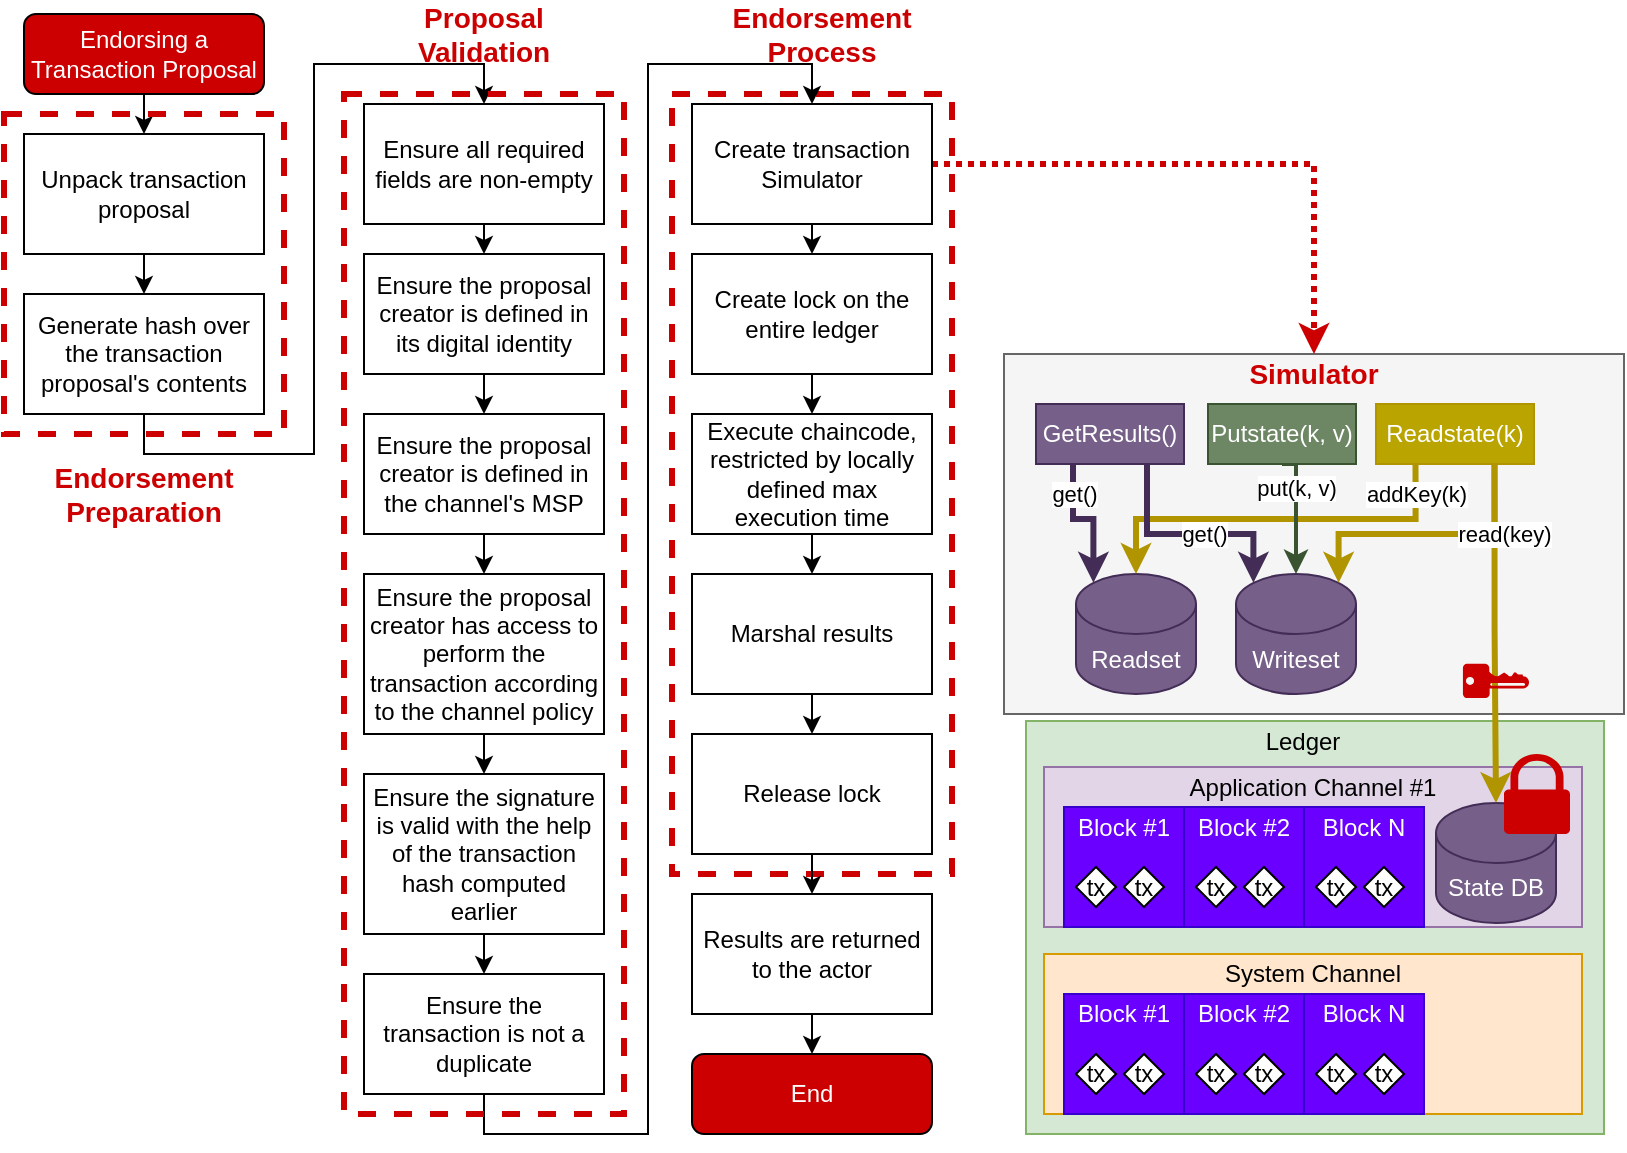 <mxfile version="14.4.4" type="device"><diagram id="8YVfL9450jRgP__wiRYF" name="Page-1"><mxGraphModel dx="2062" dy="1052" grid="1" gridSize="10" guides="1" tooltips="1" connect="1" arrows="1" fold="1" page="1" pageScale="1" pageWidth="827" pageHeight="1169" math="0" shadow="0"><root><mxCell id="0"/><mxCell id="1" parent="0"/><mxCell id="V6wbM7mD9cQXwJE0Kxsx-82" value="" style="rounded=0;whiteSpace=wrap;html=1;fillColor=none;dashed=1;strokeWidth=3;strokeColor=#CC0000;" vertex="1" parent="1"><mxGeometry x="344" y="50" width="140" height="390" as="geometry"/></mxCell><mxCell id="V6wbM7mD9cQXwJE0Kxsx-145" value="" style="rounded=0;whiteSpace=wrap;html=1;strokeColor=#666666;strokeWidth=1;fillColor=#f5f5f5;fontColor=#333333;" vertex="1" parent="1"><mxGeometry x="510" y="180" width="310" height="180" as="geometry"/></mxCell><mxCell id="V6wbM7mD9cQXwJE0Kxsx-62" style="edgeStyle=orthogonalEdgeStyle;rounded=0;orthogonalLoop=1;jettySize=auto;html=1;exitX=0.5;exitY=1;exitDx=0;exitDy=0;entryX=0.5;entryY=0;entryDx=0;entryDy=0;" edge="1" parent="1" source="V6wbM7mD9cQXwJE0Kxsx-4" target="V6wbM7mD9cQXwJE0Kxsx-45"><mxGeometry relative="1" as="geometry"/></mxCell><mxCell id="V6wbM7mD9cQXwJE0Kxsx-4" value="Endorsing a Transaction Proposal" style="rounded=1;whiteSpace=wrap;html=1;fillColor=#CC0000;fontColor=#FFFFFF;" vertex="1" parent="1"><mxGeometry x="20" y="10" width="120" height="40" as="geometry"/></mxCell><mxCell id="V6wbM7mD9cQXwJE0Kxsx-63" style="edgeStyle=orthogonalEdgeStyle;rounded=0;orthogonalLoop=1;jettySize=auto;html=1;exitX=0.5;exitY=1;exitDx=0;exitDy=0;entryX=0.5;entryY=0;entryDx=0;entryDy=0;" edge="1" parent="1" source="V6wbM7mD9cQXwJE0Kxsx-45" target="V6wbM7mD9cQXwJE0Kxsx-46"><mxGeometry relative="1" as="geometry"/></mxCell><mxCell id="V6wbM7mD9cQXwJE0Kxsx-45" value="Unpack transaction proposal" style="rounded=0;whiteSpace=wrap;html=1;" vertex="1" parent="1"><mxGeometry x="20" y="70" width="120" height="60" as="geometry"/></mxCell><mxCell id="V6wbM7mD9cQXwJE0Kxsx-64" style="edgeStyle=orthogonalEdgeStyle;rounded=0;orthogonalLoop=1;jettySize=auto;html=1;exitX=0.5;exitY=1;exitDx=0;exitDy=0;entryX=0.5;entryY=0;entryDx=0;entryDy=0;" edge="1" parent="1" source="V6wbM7mD9cQXwJE0Kxsx-46" target="V6wbM7mD9cQXwJE0Kxsx-47"><mxGeometry relative="1" as="geometry"/></mxCell><mxCell id="V6wbM7mD9cQXwJE0Kxsx-46" value="Generate hash over the transaction proposal's contents" style="rounded=0;whiteSpace=wrap;html=1;" vertex="1" parent="1"><mxGeometry x="20" y="150" width="120" height="60" as="geometry"/></mxCell><mxCell id="V6wbM7mD9cQXwJE0Kxsx-65" style="edgeStyle=orthogonalEdgeStyle;rounded=0;orthogonalLoop=1;jettySize=auto;html=1;exitX=0.5;exitY=1;exitDx=0;exitDy=0;entryX=0.5;entryY=0;entryDx=0;entryDy=0;" edge="1" parent="1" source="V6wbM7mD9cQXwJE0Kxsx-47" target="V6wbM7mD9cQXwJE0Kxsx-48"><mxGeometry relative="1" as="geometry"/></mxCell><mxCell id="V6wbM7mD9cQXwJE0Kxsx-47" value="Ensure all required fields are non-empty" style="rounded=0;whiteSpace=wrap;html=1;" vertex="1" parent="1"><mxGeometry x="190" y="55" width="120" height="60" as="geometry"/></mxCell><mxCell id="V6wbM7mD9cQXwJE0Kxsx-66" style="edgeStyle=orthogonalEdgeStyle;rounded=0;orthogonalLoop=1;jettySize=auto;html=1;exitX=0.5;exitY=1;exitDx=0;exitDy=0;entryX=0.5;entryY=0;entryDx=0;entryDy=0;" edge="1" parent="1" source="V6wbM7mD9cQXwJE0Kxsx-48" target="V6wbM7mD9cQXwJE0Kxsx-49"><mxGeometry relative="1" as="geometry"/></mxCell><mxCell id="V6wbM7mD9cQXwJE0Kxsx-48" value="Ensure the proposal creator is defined in its digital identity" style="rounded=0;whiteSpace=wrap;html=1;" vertex="1" parent="1"><mxGeometry x="190" y="130" width="120" height="60" as="geometry"/></mxCell><mxCell id="V6wbM7mD9cQXwJE0Kxsx-67" style="edgeStyle=orthogonalEdgeStyle;rounded=0;orthogonalLoop=1;jettySize=auto;html=1;exitX=0.5;exitY=1;exitDx=0;exitDy=0;entryX=0.5;entryY=0;entryDx=0;entryDy=0;" edge="1" parent="1" source="V6wbM7mD9cQXwJE0Kxsx-49" target="V6wbM7mD9cQXwJE0Kxsx-50"><mxGeometry relative="1" as="geometry"/></mxCell><mxCell id="V6wbM7mD9cQXwJE0Kxsx-49" value="Ensure the proposal creator is defined in the channel's MSP" style="rounded=0;whiteSpace=wrap;html=1;" vertex="1" parent="1"><mxGeometry x="190" y="210" width="120" height="60" as="geometry"/></mxCell><mxCell id="V6wbM7mD9cQXwJE0Kxsx-68" style="edgeStyle=orthogonalEdgeStyle;rounded=0;orthogonalLoop=1;jettySize=auto;html=1;exitX=0.5;exitY=1;exitDx=0;exitDy=0;entryX=0.5;entryY=0;entryDx=0;entryDy=0;" edge="1" parent="1" source="V6wbM7mD9cQXwJE0Kxsx-50" target="V6wbM7mD9cQXwJE0Kxsx-51"><mxGeometry relative="1" as="geometry"/></mxCell><mxCell id="V6wbM7mD9cQXwJE0Kxsx-50" value="Ensure the proposal creator has access to perform the transaction according to the channel policy" style="rounded=0;whiteSpace=wrap;html=1;" vertex="1" parent="1"><mxGeometry x="190" y="290" width="120" height="80" as="geometry"/></mxCell><mxCell id="V6wbM7mD9cQXwJE0Kxsx-69" style="edgeStyle=orthogonalEdgeStyle;rounded=0;orthogonalLoop=1;jettySize=auto;html=1;exitX=0.5;exitY=1;exitDx=0;exitDy=0;entryX=0.5;entryY=0;entryDx=0;entryDy=0;" edge="1" parent="1" source="V6wbM7mD9cQXwJE0Kxsx-51" target="V6wbM7mD9cQXwJE0Kxsx-52"><mxGeometry relative="1" as="geometry"/></mxCell><mxCell id="V6wbM7mD9cQXwJE0Kxsx-51" value="Ensure the signature is valid with the help of the transaction hash computed earlier" style="rounded=0;whiteSpace=wrap;html=1;" vertex="1" parent="1"><mxGeometry x="190" y="390" width="120" height="80" as="geometry"/></mxCell><mxCell id="V6wbM7mD9cQXwJE0Kxsx-70" style="edgeStyle=orthogonalEdgeStyle;rounded=0;orthogonalLoop=1;jettySize=auto;html=1;exitX=0.5;exitY=1;exitDx=0;exitDy=0;entryX=0.5;entryY=0;entryDx=0;entryDy=0;" edge="1" parent="1" source="V6wbM7mD9cQXwJE0Kxsx-52" target="V6wbM7mD9cQXwJE0Kxsx-53"><mxGeometry relative="1" as="geometry"/></mxCell><mxCell id="V6wbM7mD9cQXwJE0Kxsx-52" value="Ensure the transaction is not a duplicate" style="rounded=0;whiteSpace=wrap;html=1;" vertex="1" parent="1"><mxGeometry x="190" y="490" width="120" height="60" as="geometry"/></mxCell><mxCell id="V6wbM7mD9cQXwJE0Kxsx-71" style="edgeStyle=orthogonalEdgeStyle;rounded=0;orthogonalLoop=1;jettySize=auto;html=1;exitX=0.5;exitY=1;exitDx=0;exitDy=0;entryX=0.5;entryY=0;entryDx=0;entryDy=0;" edge="1" parent="1" source="V6wbM7mD9cQXwJE0Kxsx-53" target="V6wbM7mD9cQXwJE0Kxsx-54"><mxGeometry relative="1" as="geometry"/></mxCell><mxCell id="V6wbM7mD9cQXwJE0Kxsx-164" style="edgeStyle=orthogonalEdgeStyle;rounded=0;orthogonalLoop=1;jettySize=auto;html=1;exitX=1;exitY=0.5;exitDx=0;exitDy=0;entryX=0.5;entryY=0;entryDx=0;entryDy=0;strokeWidth=3;dashed=1;dashPattern=1 1;strokeColor=#CC0000;" edge="1" parent="1" source="V6wbM7mD9cQXwJE0Kxsx-53" target="V6wbM7mD9cQXwJE0Kxsx-146"><mxGeometry relative="1" as="geometry"/></mxCell><mxCell id="V6wbM7mD9cQXwJE0Kxsx-53" value="Create transaction Simulator" style="rounded=0;whiteSpace=wrap;html=1;" vertex="1" parent="1"><mxGeometry x="354" y="55" width="120" height="60" as="geometry"/></mxCell><mxCell id="V6wbM7mD9cQXwJE0Kxsx-72" style="edgeStyle=orthogonalEdgeStyle;rounded=0;orthogonalLoop=1;jettySize=auto;html=1;exitX=0.5;exitY=1;exitDx=0;exitDy=0;entryX=0.5;entryY=0;entryDx=0;entryDy=0;" edge="1" parent="1" source="V6wbM7mD9cQXwJE0Kxsx-54" target="V6wbM7mD9cQXwJE0Kxsx-55"><mxGeometry relative="1" as="geometry"/></mxCell><mxCell id="V6wbM7mD9cQXwJE0Kxsx-54" value="Create lock on the entire ledger" style="rounded=0;whiteSpace=wrap;html=1;" vertex="1" parent="1"><mxGeometry x="354" y="130" width="120" height="60" as="geometry"/></mxCell><mxCell id="V6wbM7mD9cQXwJE0Kxsx-73" style="edgeStyle=orthogonalEdgeStyle;rounded=0;orthogonalLoop=1;jettySize=auto;html=1;exitX=0.5;exitY=1;exitDx=0;exitDy=0;entryX=0.5;entryY=0;entryDx=0;entryDy=0;" edge="1" parent="1" source="V6wbM7mD9cQXwJE0Kxsx-55" target="V6wbM7mD9cQXwJE0Kxsx-57"><mxGeometry relative="1" as="geometry"/></mxCell><mxCell id="V6wbM7mD9cQXwJE0Kxsx-55" value="Execute chaincode, restricted by locally defined max execution time" style="rounded=0;whiteSpace=wrap;html=1;" vertex="1" parent="1"><mxGeometry x="354" y="210" width="120" height="60" as="geometry"/></mxCell><mxCell id="V6wbM7mD9cQXwJE0Kxsx-74" style="edgeStyle=orthogonalEdgeStyle;rounded=0;orthogonalLoop=1;jettySize=auto;html=1;exitX=0.5;exitY=1;exitDx=0;exitDy=0;entryX=0.5;entryY=0;entryDx=0;entryDy=0;" edge="1" parent="1" source="V6wbM7mD9cQXwJE0Kxsx-56" target="V6wbM7mD9cQXwJE0Kxsx-58"><mxGeometry relative="1" as="geometry"/></mxCell><mxCell id="V6wbM7mD9cQXwJE0Kxsx-56" value="Release lock" style="rounded=0;whiteSpace=wrap;html=1;" vertex="1" parent="1"><mxGeometry x="354" y="370" width="120" height="60" as="geometry"/></mxCell><mxCell id="V6wbM7mD9cQXwJE0Kxsx-75" style="edgeStyle=orthogonalEdgeStyle;rounded=0;orthogonalLoop=1;jettySize=auto;html=1;exitX=0.5;exitY=1;exitDx=0;exitDy=0;entryX=0.5;entryY=0;entryDx=0;entryDy=0;" edge="1" parent="1" source="V6wbM7mD9cQXwJE0Kxsx-57" target="V6wbM7mD9cQXwJE0Kxsx-56"><mxGeometry relative="1" as="geometry"/></mxCell><mxCell id="V6wbM7mD9cQXwJE0Kxsx-57" value="Marshal results" style="rounded=0;whiteSpace=wrap;html=1;" vertex="1" parent="1"><mxGeometry x="354" y="290" width="120" height="60" as="geometry"/></mxCell><mxCell id="V6wbM7mD9cQXwJE0Kxsx-77" style="edgeStyle=orthogonalEdgeStyle;rounded=0;orthogonalLoop=1;jettySize=auto;html=1;exitX=0.5;exitY=1;exitDx=0;exitDy=0;entryX=0.5;entryY=0;entryDx=0;entryDy=0;" edge="1" parent="1" source="V6wbM7mD9cQXwJE0Kxsx-58" target="V6wbM7mD9cQXwJE0Kxsx-76"><mxGeometry relative="1" as="geometry"/></mxCell><mxCell id="V6wbM7mD9cQXwJE0Kxsx-58" value="Results are returned to the actor" style="rounded=0;whiteSpace=wrap;html=1;" vertex="1" parent="1"><mxGeometry x="354" y="450" width="120" height="60" as="geometry"/></mxCell><mxCell id="V6wbM7mD9cQXwJE0Kxsx-76" value="End" style="rounded=1;whiteSpace=wrap;html=1;fillColor=#CC0000;fontColor=#FFFFFF;" vertex="1" parent="1"><mxGeometry x="354" y="530" width="120" height="40" as="geometry"/></mxCell><mxCell id="V6wbM7mD9cQXwJE0Kxsx-78" value="" style="rounded=0;whiteSpace=wrap;html=1;fillColor=none;dashed=1;strokeWidth=3;strokeColor=#CC0000;" vertex="1" parent="1"><mxGeometry x="10" y="60" width="140" height="160" as="geometry"/></mxCell><mxCell id="V6wbM7mD9cQXwJE0Kxsx-79" value="&lt;b&gt;&lt;font style=&quot;font-size: 14px&quot; color=&quot;#cc0000&quot;&gt;Endorsement Preparation&lt;/font&gt;&lt;/b&gt;" style="text;html=1;strokeColor=none;fillColor=none;align=center;verticalAlign=middle;whiteSpace=wrap;rounded=0;dashed=1;" vertex="1" parent="1"><mxGeometry x="15" y="240" width="130" height="20" as="geometry"/></mxCell><mxCell id="V6wbM7mD9cQXwJE0Kxsx-80" value="" style="rounded=0;whiteSpace=wrap;html=1;fillColor=none;dashed=1;strokeWidth=3;strokeColor=#CC0000;" vertex="1" parent="1"><mxGeometry x="180" y="50" width="140" height="510" as="geometry"/></mxCell><mxCell id="V6wbM7mD9cQXwJE0Kxsx-81" value="&lt;b&gt;&lt;font style=&quot;font-size: 14px&quot; color=&quot;#cc0000&quot;&gt;Proposal Validation&lt;/font&gt;&lt;/b&gt;" style="text;html=1;strokeColor=none;fillColor=none;align=center;verticalAlign=middle;whiteSpace=wrap;rounded=0;dashed=1;" vertex="1" parent="1"><mxGeometry x="185" y="10" width="130" height="20" as="geometry"/></mxCell><mxCell id="V6wbM7mD9cQXwJE0Kxsx-83" value="&lt;b&gt;&lt;font style=&quot;font-size: 14px&quot; color=&quot;#cc0000&quot;&gt;Endorsement Process&lt;/font&gt;&lt;/b&gt;" style="text;html=1;strokeColor=none;fillColor=none;align=center;verticalAlign=middle;whiteSpace=wrap;rounded=0;dashed=1;" vertex="1" parent="1"><mxGeometry x="354" y="10" width="130" height="20" as="geometry"/></mxCell><mxCell id="V6wbM7mD9cQXwJE0Kxsx-84" value="" style="rounded=0;whiteSpace=wrap;html=1;fillColor=#d5e8d4;strokeColor=#82b366;" vertex="1" parent="1"><mxGeometry x="521" y="363.5" width="289" height="206.5" as="geometry"/></mxCell><mxCell id="V6wbM7mD9cQXwJE0Kxsx-85" value="" style="rounded=0;whiteSpace=wrap;html=1;strokeColor=#d79b00;fillColor=#ffe6cc;" vertex="1" parent="1"><mxGeometry x="530" y="480" width="269" height="80" as="geometry"/></mxCell><mxCell id="V6wbM7mD9cQXwJE0Kxsx-86" value="System Channel" style="text;html=1;strokeColor=none;fillColor=none;align=center;verticalAlign=middle;whiteSpace=wrap;rounded=0;" vertex="1" parent="1"><mxGeometry x="530" y="480" width="269" height="20" as="geometry"/></mxCell><mxCell id="V6wbM7mD9cQXwJE0Kxsx-87" value="" style="rounded=0;whiteSpace=wrap;html=1;fillColor=#6a00ff;strokeColor=#3700CC;fontColor=#ffffff;" vertex="1" parent="1"><mxGeometry x="540" y="500" width="60" height="60" as="geometry"/></mxCell><mxCell id="V6wbM7mD9cQXwJE0Kxsx-88" value="Block #1" style="text;html=1;strokeColor=none;fillColor=none;align=center;verticalAlign=middle;whiteSpace=wrap;rounded=0;fontColor=#FFFFFF;" vertex="1" parent="1"><mxGeometry x="540" y="500" width="60" height="20" as="geometry"/></mxCell><mxCell id="V6wbM7mD9cQXwJE0Kxsx-89" value="tx" style="rhombus;whiteSpace=wrap;html=1;" vertex="1" parent="1"><mxGeometry x="546" y="530" width="20" height="20" as="geometry"/></mxCell><mxCell id="V6wbM7mD9cQXwJE0Kxsx-90" value="tx" style="rhombus;whiteSpace=wrap;html=1;" vertex="1" parent="1"><mxGeometry x="570" y="530" width="20" height="20" as="geometry"/></mxCell><mxCell id="V6wbM7mD9cQXwJE0Kxsx-91" value="" style="rounded=0;whiteSpace=wrap;html=1;fillColor=#6a00ff;strokeColor=#3700CC;fontColor=#ffffff;" vertex="1" parent="1"><mxGeometry x="600" y="500" width="60" height="60" as="geometry"/></mxCell><mxCell id="V6wbM7mD9cQXwJE0Kxsx-92" value="Block #2" style="text;html=1;strokeColor=none;fillColor=none;align=center;verticalAlign=middle;whiteSpace=wrap;rounded=0;fontColor=#FFFFFF;" vertex="1" parent="1"><mxGeometry x="600" y="500" width="60" height="20" as="geometry"/></mxCell><mxCell id="V6wbM7mD9cQXwJE0Kxsx-93" value="tx" style="rhombus;whiteSpace=wrap;html=1;" vertex="1" parent="1"><mxGeometry x="606" y="530" width="20" height="20" as="geometry"/></mxCell><mxCell id="V6wbM7mD9cQXwJE0Kxsx-94" value="tx" style="rhombus;whiteSpace=wrap;html=1;" vertex="1" parent="1"><mxGeometry x="630" y="530" width="20" height="20" as="geometry"/></mxCell><mxCell id="V6wbM7mD9cQXwJE0Kxsx-95" value="" style="rounded=0;whiteSpace=wrap;html=1;fillColor=#6a00ff;strokeColor=#3700CC;fontColor=#ffffff;" vertex="1" parent="1"><mxGeometry x="660" y="500" width="60" height="60" as="geometry"/></mxCell><mxCell id="V6wbM7mD9cQXwJE0Kxsx-96" value="Block N" style="text;html=1;strokeColor=none;fillColor=none;align=center;verticalAlign=middle;whiteSpace=wrap;rounded=0;fontColor=#FFFFFF;" vertex="1" parent="1"><mxGeometry x="660" y="500" width="60" height="20" as="geometry"/></mxCell><mxCell id="V6wbM7mD9cQXwJE0Kxsx-97" value="tx" style="rhombus;whiteSpace=wrap;html=1;" vertex="1" parent="1"><mxGeometry x="666" y="530" width="20" height="20" as="geometry"/></mxCell><mxCell id="V6wbM7mD9cQXwJE0Kxsx-98" value="tx" style="rhombus;whiteSpace=wrap;html=1;" vertex="1" parent="1"><mxGeometry x="690" y="530" width="20" height="20" as="geometry"/></mxCell><mxCell id="V6wbM7mD9cQXwJE0Kxsx-99" value="" style="rounded=0;whiteSpace=wrap;html=1;fillColor=#e1d5e7;strokeColor=#9673a6;" vertex="1" parent="1"><mxGeometry x="530" y="386.5" width="269" height="80" as="geometry"/></mxCell><mxCell id="V6wbM7mD9cQXwJE0Kxsx-100" value="Application Channel #1" style="text;html=1;strokeColor=none;fillColor=none;align=center;verticalAlign=middle;whiteSpace=wrap;rounded=0;" vertex="1" parent="1"><mxGeometry x="530" y="386.5" width="269" height="20" as="geometry"/></mxCell><mxCell id="V6wbM7mD9cQXwJE0Kxsx-101" value="" style="rounded=0;whiteSpace=wrap;html=1;fillColor=#6a00ff;strokeColor=#3700CC;fontColor=#ffffff;" vertex="1" parent="1"><mxGeometry x="540" y="406.5" width="60" height="60" as="geometry"/></mxCell><mxCell id="V6wbM7mD9cQXwJE0Kxsx-102" value="Block #1" style="text;html=1;strokeColor=none;fillColor=none;align=center;verticalAlign=middle;whiteSpace=wrap;rounded=0;fontColor=#FFFFFF;" vertex="1" parent="1"><mxGeometry x="540" y="406.5" width="60" height="20" as="geometry"/></mxCell><mxCell id="V6wbM7mD9cQXwJE0Kxsx-103" value="tx" style="rhombus;whiteSpace=wrap;html=1;" vertex="1" parent="1"><mxGeometry x="546" y="436.5" width="20" height="20" as="geometry"/></mxCell><mxCell id="V6wbM7mD9cQXwJE0Kxsx-104" value="tx" style="rhombus;whiteSpace=wrap;html=1;" vertex="1" parent="1"><mxGeometry x="570" y="436.5" width="20" height="20" as="geometry"/></mxCell><mxCell id="V6wbM7mD9cQXwJE0Kxsx-105" value="" style="rounded=0;whiteSpace=wrap;html=1;fillColor=#6a00ff;strokeColor=#3700CC;fontColor=#ffffff;" vertex="1" parent="1"><mxGeometry x="600" y="406.5" width="60" height="60" as="geometry"/></mxCell><mxCell id="V6wbM7mD9cQXwJE0Kxsx-106" value="Block #2" style="text;html=1;strokeColor=none;fillColor=none;align=center;verticalAlign=middle;whiteSpace=wrap;rounded=0;fontColor=#FFFFFF;" vertex="1" parent="1"><mxGeometry x="600" y="406.5" width="60" height="20" as="geometry"/></mxCell><mxCell id="V6wbM7mD9cQXwJE0Kxsx-107" value="tx" style="rhombus;whiteSpace=wrap;html=1;" vertex="1" parent="1"><mxGeometry x="606" y="436.5" width="20" height="20" as="geometry"/></mxCell><mxCell id="V6wbM7mD9cQXwJE0Kxsx-108" value="tx" style="rhombus;whiteSpace=wrap;html=1;" vertex="1" parent="1"><mxGeometry x="630" y="436.5" width="20" height="20" as="geometry"/></mxCell><mxCell id="V6wbM7mD9cQXwJE0Kxsx-109" value="" style="rounded=0;whiteSpace=wrap;html=1;fillColor=#6a00ff;strokeColor=#3700CC;fontColor=#ffffff;" vertex="1" parent="1"><mxGeometry x="660" y="406.5" width="60" height="60" as="geometry"/></mxCell><mxCell id="V6wbM7mD9cQXwJE0Kxsx-110" value="Block N" style="text;html=1;strokeColor=none;fillColor=none;align=center;verticalAlign=middle;whiteSpace=wrap;rounded=0;fontColor=#FFFFFF;" vertex="1" parent="1"><mxGeometry x="660" y="406.5" width="60" height="20" as="geometry"/></mxCell><mxCell id="V6wbM7mD9cQXwJE0Kxsx-111" value="tx" style="rhombus;whiteSpace=wrap;html=1;" vertex="1" parent="1"><mxGeometry x="666" y="436.5" width="20" height="20" as="geometry"/></mxCell><mxCell id="V6wbM7mD9cQXwJE0Kxsx-112" value="tx" style="rhombus;whiteSpace=wrap;html=1;" vertex="1" parent="1"><mxGeometry x="690" y="436.5" width="20" height="20" as="geometry"/></mxCell><mxCell id="V6wbM7mD9cQXwJE0Kxsx-141" value="Ledger" style="text;html=1;strokeColor=none;fillColor=none;align=center;verticalAlign=middle;whiteSpace=wrap;rounded=0;" vertex="1" parent="1"><mxGeometry x="520" y="363.5" width="279" height="20" as="geometry"/></mxCell><mxCell id="V6wbM7mD9cQXwJE0Kxsx-142" value="State DB" style="shape=cylinder3;whiteSpace=wrap;html=1;boundedLbl=1;backgroundOutline=1;size=15;fillColor=#76608a;strokeColor=#432D57;fontColor=#ffffff;" vertex="1" parent="1"><mxGeometry x="726" y="404.5" width="60" height="60" as="geometry"/></mxCell><mxCell id="V6wbM7mD9cQXwJE0Kxsx-146" value="&lt;b&gt;&lt;font style=&quot;font-size: 14px&quot; color=&quot;#cc0000&quot;&gt;Simulator&lt;/font&gt;&lt;/b&gt;" style="text;html=1;strokeColor=none;fillColor=none;align=center;verticalAlign=middle;whiteSpace=wrap;rounded=0;dashed=1;" vertex="1" parent="1"><mxGeometry x="520" y="180" width="290" height="20" as="geometry"/></mxCell><mxCell id="V6wbM7mD9cQXwJE0Kxsx-147" value="" style="pointerEvents=1;shadow=0;dashed=0;html=1;strokeColor=none;labelPosition=center;verticalLabelPosition=bottom;verticalAlign=top;outlineConnect=0;align=center;shape=mxgraph.office.security.lock_protected;fillColor=#CC0000;" vertex="1" parent="1"><mxGeometry x="760" y="380" width="33" height="40" as="geometry"/></mxCell><mxCell id="V6wbM7mD9cQXwJE0Kxsx-149" value="Readset" style="shape=cylinder3;whiteSpace=wrap;html=1;boundedLbl=1;backgroundOutline=1;size=15;fillColor=#76608a;strokeColor=#432D57;fontColor=#ffffff;" vertex="1" parent="1"><mxGeometry x="546" y="290" width="60" height="60" as="geometry"/></mxCell><mxCell id="V6wbM7mD9cQXwJE0Kxsx-159" value="" style="edgeStyle=orthogonalEdgeStyle;rounded=0;orthogonalLoop=1;jettySize=auto;html=1;exitX=0.75;exitY=1;exitDx=0;exitDy=0;entryX=0.5;entryY=0;entryDx=0;entryDy=0;entryPerimeter=0;fillColor=#e3c800;strokeColor=#B09500;strokeWidth=3;" edge="1" parent="1" source="V6wbM7mD9cQXwJE0Kxsx-151" target="V6wbM7mD9cQXwJE0Kxsx-142"><mxGeometry x="0.165" relative="1" as="geometry"><mxPoint as="offset"/></mxGeometry></mxCell><mxCell id="V6wbM7mD9cQXwJE0Kxsx-150" value="Writeset" style="shape=cylinder3;whiteSpace=wrap;html=1;boundedLbl=1;backgroundOutline=1;size=15;fillColor=#76608a;strokeColor=#432D57;fontColor=#ffffff;" vertex="1" parent="1"><mxGeometry x="626" y="290" width="60" height="60" as="geometry"/></mxCell><mxCell id="V6wbM7mD9cQXwJE0Kxsx-154" value="addKey(k)" style="edgeStyle=orthogonalEdgeStyle;rounded=0;orthogonalLoop=1;jettySize=auto;html=1;exitX=0.25;exitY=1;exitDx=0;exitDy=0;entryX=0.5;entryY=0;entryDx=0;entryDy=0;entryPerimeter=0;fillColor=#e3c800;strokeColor=#B09500;strokeWidth=3;" edge="1" parent="1" source="V6wbM7mD9cQXwJE0Kxsx-151" target="V6wbM7mD9cQXwJE0Kxsx-149"><mxGeometry x="-0.846" relative="1" as="geometry"><mxPoint as="offset"/></mxGeometry></mxCell><mxCell id="V6wbM7mD9cQXwJE0Kxsx-155" value="read(key)" style="edgeStyle=orthogonalEdgeStyle;rounded=0;orthogonalLoop=1;jettySize=auto;html=1;exitX=0.75;exitY=1;exitDx=0;exitDy=0;fillColor=#e3c800;strokeColor=#B09500;entryX=0.855;entryY=0;entryDx=0;entryDy=4.35;entryPerimeter=0;strokeWidth=3;" edge="1" parent="1" source="V6wbM7mD9cQXwJE0Kxsx-151" target="V6wbM7mD9cQXwJE0Kxsx-150"><mxGeometry x="-0.49" y="-5" relative="1" as="geometry"><Array as="points"><mxPoint x="755" y="270"/><mxPoint x="677" y="270"/></Array><mxPoint x="5" y="5" as="offset"/></mxGeometry></mxCell><mxCell id="V6wbM7mD9cQXwJE0Kxsx-151" value="Readstate(k)" style="rounded=0;whiteSpace=wrap;html=1;strokeWidth=1;strokeColor=#B09500;fontColor=#ffffff;fillColor=#BAA400;" vertex="1" parent="1"><mxGeometry x="696" y="205" width="79" height="30" as="geometry"/></mxCell><mxCell id="V6wbM7mD9cQXwJE0Kxsx-158" value="put(k, v)" style="edgeStyle=orthogonalEdgeStyle;rounded=0;orthogonalLoop=1;jettySize=auto;html=1;exitX=0.5;exitY=1;exitDx=0;exitDy=0;entryX=0.5;entryY=0;entryDx=0;entryDy=0;entryPerimeter=0;fillColor=#6d8764;strokeColor=#3A5431;strokeWidth=2;" edge="1" parent="1" source="V6wbM7mD9cQXwJE0Kxsx-157" target="V6wbM7mD9cQXwJE0Kxsx-150"><mxGeometry x="-0.383" relative="1" as="geometry"><Array as="points"><mxPoint x="656" y="235"/></Array><mxPoint as="offset"/></mxGeometry></mxCell><mxCell id="V6wbM7mD9cQXwJE0Kxsx-157" value="Putstate(k, v)" style="rounded=0;whiteSpace=wrap;html=1;strokeWidth=1;fillColor=#6d8764;strokeColor=#3A5431;fontColor=#ffffff;" vertex="1" parent="1"><mxGeometry x="612" y="205" width="74" height="30" as="geometry"/></mxCell><mxCell id="V6wbM7mD9cQXwJE0Kxsx-161" value="get()" style="edgeStyle=orthogonalEdgeStyle;rounded=0;orthogonalLoop=1;jettySize=auto;html=1;exitX=0.75;exitY=1;exitDx=0;exitDy=0;entryX=0.145;entryY=0;entryDx=0;entryDy=4.35;entryPerimeter=0;strokeWidth=3;fillColor=#76608a;strokeColor=#432D57;" edge="1" parent="1" source="V6wbM7mD9cQXwJE0Kxsx-160" target="V6wbM7mD9cQXwJE0Kxsx-150"><mxGeometry x="0.128" relative="1" as="geometry"><Array as="points"><mxPoint x="582" y="270"/><mxPoint x="635" y="270"/></Array><mxPoint as="offset"/></mxGeometry></mxCell><mxCell id="V6wbM7mD9cQXwJE0Kxsx-162" value="get()" style="edgeStyle=orthogonalEdgeStyle;rounded=0;orthogonalLoop=1;jettySize=auto;html=1;exitX=0.25;exitY=1;exitDx=0;exitDy=0;entryX=0.145;entryY=0;entryDx=0;entryDy=4.35;entryPerimeter=0;strokeWidth=3;fillColor=#76608a;strokeColor=#432D57;" edge="1" parent="1" source="V6wbM7mD9cQXwJE0Kxsx-160" target="V6wbM7mD9cQXwJE0Kxsx-149"><mxGeometry x="-0.569" relative="1" as="geometry"><mxPoint as="offset"/></mxGeometry></mxCell><mxCell id="V6wbM7mD9cQXwJE0Kxsx-160" value="GetResults()" style="rounded=0;whiteSpace=wrap;html=1;strokeWidth=1;fillColor=#76608a;strokeColor=#432D57;fontColor=#ffffff;" vertex="1" parent="1"><mxGeometry x="526" y="205" width="74" height="30" as="geometry"/></mxCell><mxCell id="V6wbM7mD9cQXwJE0Kxsx-148" value="" style="aspect=fixed;pointerEvents=1;shadow=0;dashed=0;html=1;strokeColor=none;labelPosition=center;verticalLabelPosition=bottom;verticalAlign=top;align=center;shape=mxgraph.mscae.enterprise.key_permissions;fillColor=#CC0000;rotation=-90;" vertex="1" parent="1"><mxGeometry x="747.4" y="326.92" width="17.2" height="33.08" as="geometry"/></mxCell></root></mxGraphModel></diagram></mxfile>